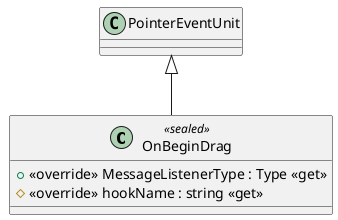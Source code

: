 @startuml
class OnBeginDrag <<sealed>> {
    + <<override>> MessageListenerType : Type <<get>>
    # <<override>> hookName : string <<get>>
}
PointerEventUnit <|-- OnBeginDrag
@enduml
